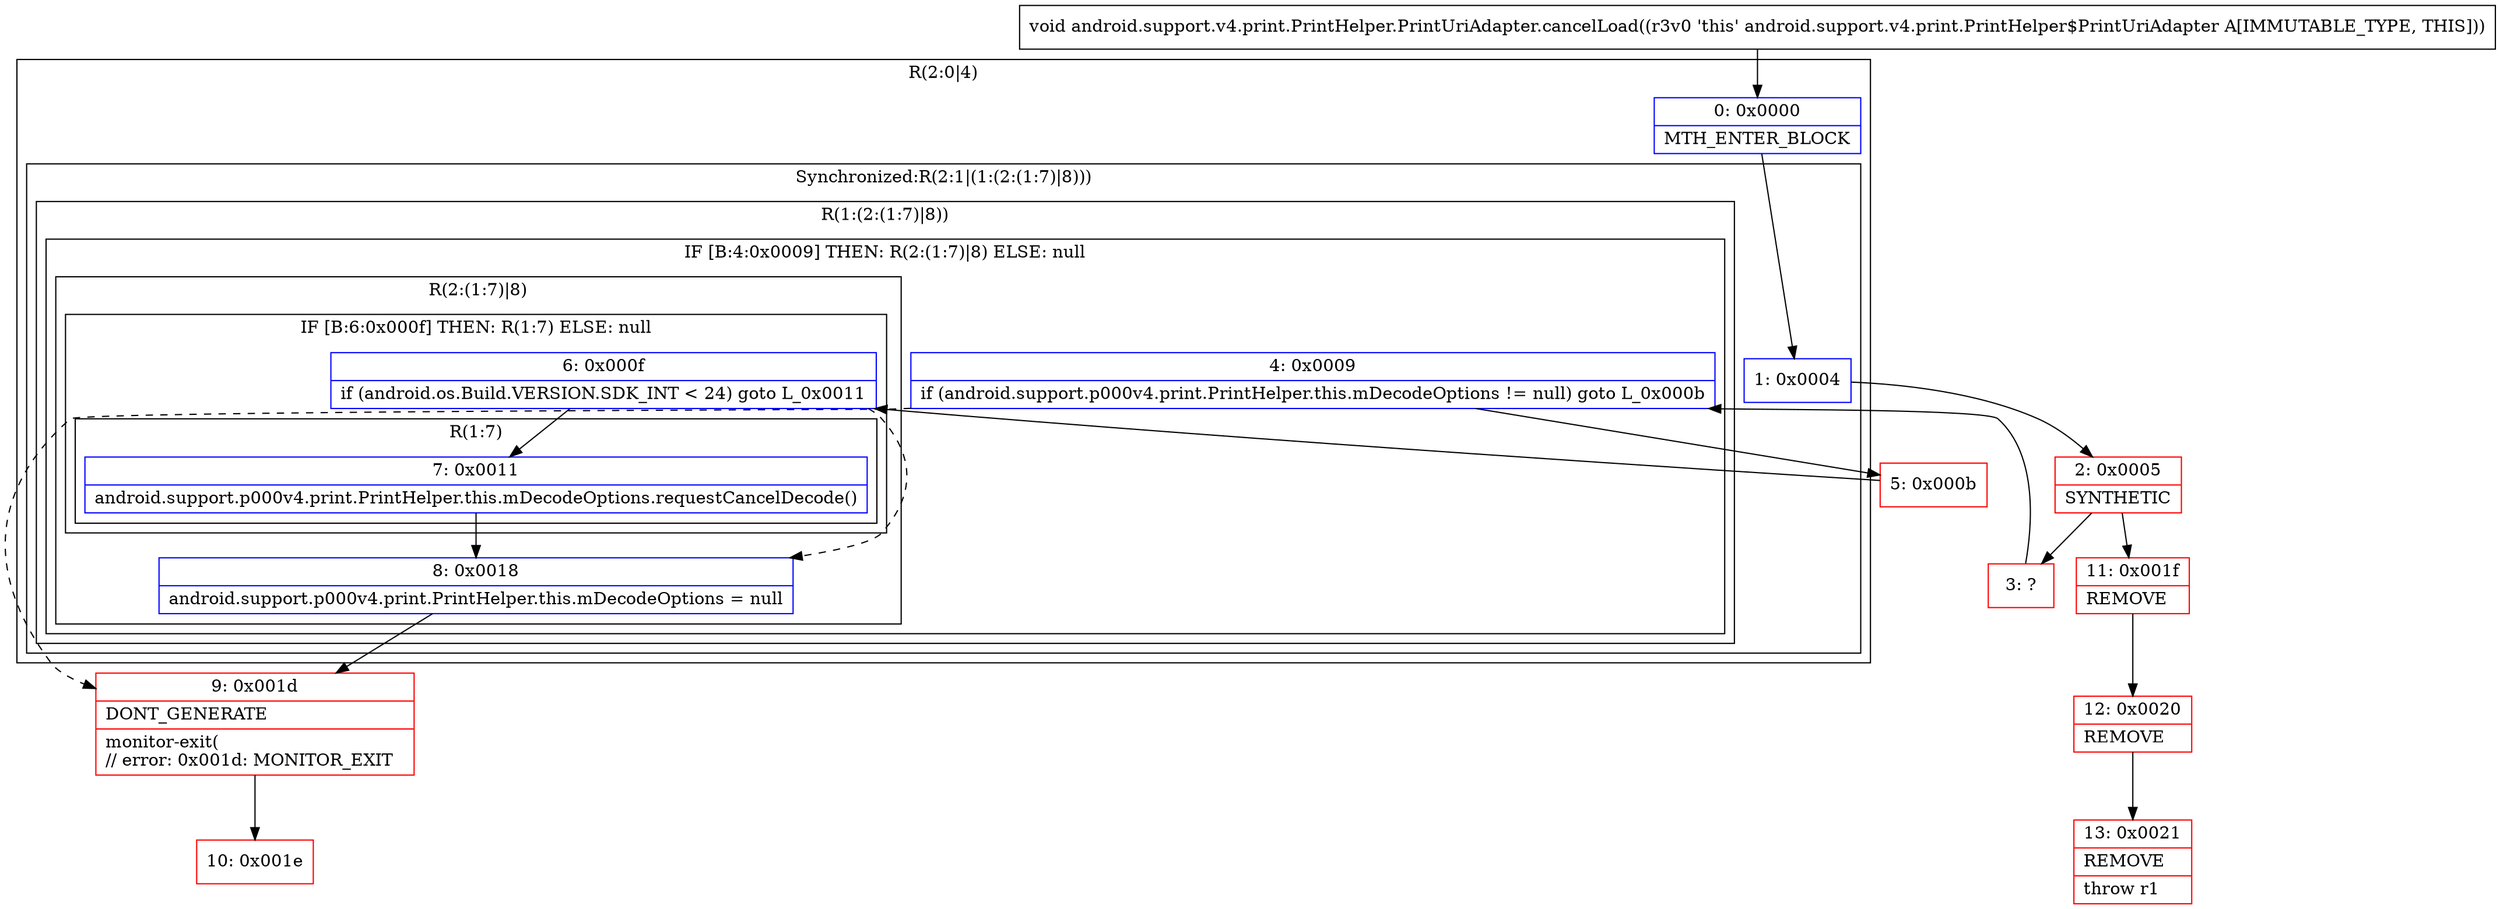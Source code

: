 digraph "CFG forandroid.support.v4.print.PrintHelper.PrintUriAdapter.cancelLoad()V" {
subgraph cluster_Region_569755878 {
label = "R(2:0|4)";
node [shape=record,color=blue];
Node_0 [shape=record,label="{0\:\ 0x0000|MTH_ENTER_BLOCK\l}"];
subgraph cluster_SynchronizedRegion_1882080296 {
label = "Synchronized:R(2:1|(1:(2:(1:7)|8)))";
node [shape=record,color=blue];
Node_1 [shape=record,label="{1\:\ 0x0004}"];
subgraph cluster_Region_985893932 {
label = "R(1:(2:(1:7)|8))";
node [shape=record,color=blue];
subgraph cluster_IfRegion_1459452476 {
label = "IF [B:4:0x0009] THEN: R(2:(1:7)|8) ELSE: null";
node [shape=record,color=blue];
Node_4 [shape=record,label="{4\:\ 0x0009|if (android.support.p000v4.print.PrintHelper.this.mDecodeOptions != null) goto L_0x000b\l}"];
subgraph cluster_Region_1505770237 {
label = "R(2:(1:7)|8)";
node [shape=record,color=blue];
subgraph cluster_IfRegion_1531783913 {
label = "IF [B:6:0x000f] THEN: R(1:7) ELSE: null";
node [shape=record,color=blue];
Node_6 [shape=record,label="{6\:\ 0x000f|if (android.os.Build.VERSION.SDK_INT \< 24) goto L_0x0011\l}"];
subgraph cluster_Region_2110353216 {
label = "R(1:7)";
node [shape=record,color=blue];
Node_7 [shape=record,label="{7\:\ 0x0011|android.support.p000v4.print.PrintHelper.this.mDecodeOptions.requestCancelDecode()\l}"];
}
}
Node_8 [shape=record,label="{8\:\ 0x0018|android.support.p000v4.print.PrintHelper.this.mDecodeOptions = null\l}"];
}
}
}
}
}
Node_2 [shape=record,color=red,label="{2\:\ 0x0005|SYNTHETIC\l}"];
Node_3 [shape=record,color=red,label="{3\:\ ?}"];
Node_5 [shape=record,color=red,label="{5\:\ 0x000b}"];
Node_9 [shape=record,color=red,label="{9\:\ 0x001d|DONT_GENERATE\l|monitor\-exit(\l\/\/ error: 0x001d: MONITOR_EXIT  \l}"];
Node_10 [shape=record,color=red,label="{10\:\ 0x001e}"];
Node_11 [shape=record,color=red,label="{11\:\ 0x001f|REMOVE\l}"];
Node_12 [shape=record,color=red,label="{12\:\ 0x0020|REMOVE\l}"];
Node_13 [shape=record,color=red,label="{13\:\ 0x0021|REMOVE\l|throw r1\l}"];
MethodNode[shape=record,label="{void android.support.v4.print.PrintHelper.PrintUriAdapter.cancelLoad((r3v0 'this' android.support.v4.print.PrintHelper$PrintUriAdapter A[IMMUTABLE_TYPE, THIS])) }"];
MethodNode -> Node_0;
Node_0 -> Node_1;
Node_1 -> Node_2;
Node_4 -> Node_5;
Node_4 -> Node_9[style=dashed];
Node_6 -> Node_7;
Node_6 -> Node_8[style=dashed];
Node_7 -> Node_8;
Node_8 -> Node_9;
Node_2 -> Node_3;
Node_2 -> Node_11;
Node_3 -> Node_4;
Node_5 -> Node_6;
Node_9 -> Node_10;
Node_11 -> Node_12;
Node_12 -> Node_13;
}


